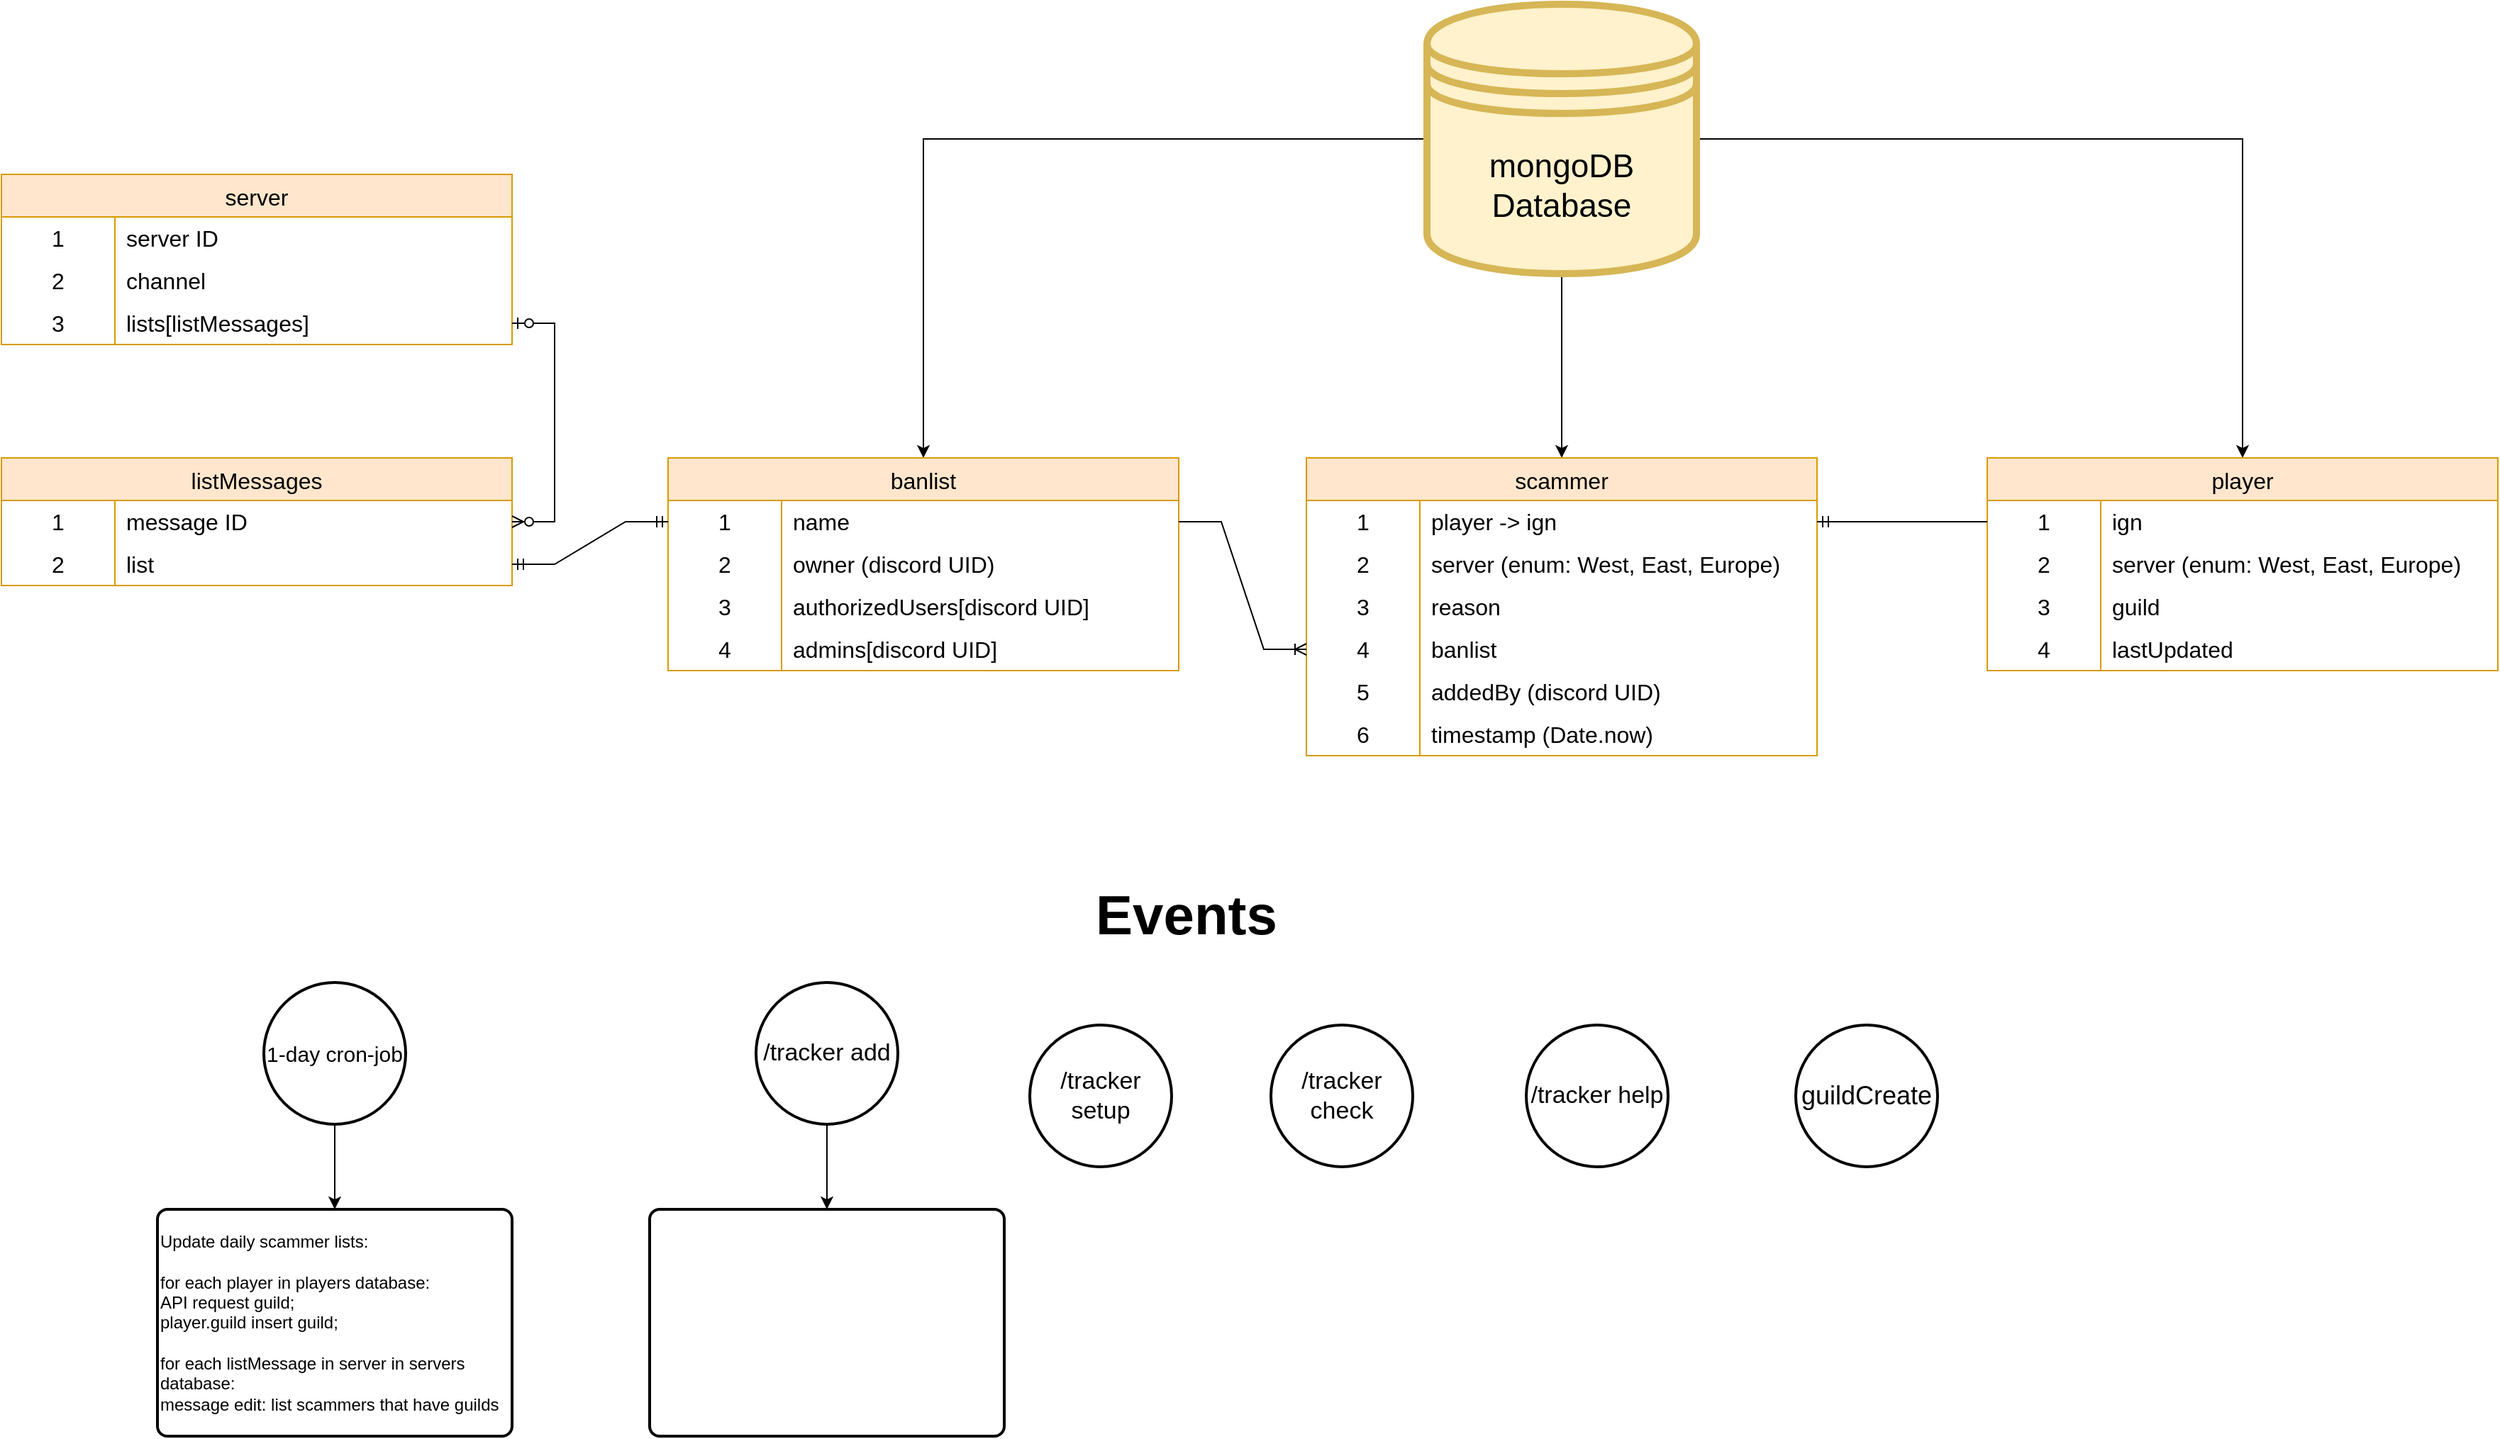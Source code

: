 <mxfile version="24.7.17">
  <diagram name="Seite-1" id="NOvpom1u0hMTY5l3HxLv">
    <mxGraphModel dx="3154" dy="2056" grid="1" gridSize="10" guides="1" tooltips="1" connect="1" arrows="1" fold="1" page="1" pageScale="1" pageWidth="827" pageHeight="1169" math="0" shadow="0">
      <root>
        <mxCell id="0" />
        <mxCell id="1" parent="0" />
        <mxCell id="m5l0-rJSO9g28-vv7e-U-66" style="edgeStyle=orthogonalEdgeStyle;rounded=0;orthogonalLoop=1;jettySize=auto;html=1;" edge="1" parent="1" source="m5l0-rJSO9g28-vv7e-U-1" target="m5l0-rJSO9g28-vv7e-U-2">
          <mxGeometry relative="1" as="geometry" />
        </mxCell>
        <mxCell id="m5l0-rJSO9g28-vv7e-U-67" style="edgeStyle=orthogonalEdgeStyle;rounded=0;orthogonalLoop=1;jettySize=auto;html=1;" edge="1" parent="1" source="m5l0-rJSO9g28-vv7e-U-1" target="m5l0-rJSO9g28-vv7e-U-50">
          <mxGeometry relative="1" as="geometry" />
        </mxCell>
        <mxCell id="m5l0-rJSO9g28-vv7e-U-68" style="edgeStyle=orthogonalEdgeStyle;rounded=0;orthogonalLoop=1;jettySize=auto;html=1;" edge="1" parent="1" source="m5l0-rJSO9g28-vv7e-U-1" target="m5l0-rJSO9g28-vv7e-U-28">
          <mxGeometry relative="1" as="geometry" />
        </mxCell>
        <mxCell id="m5l0-rJSO9g28-vv7e-U-1" value="&lt;font style=&quot;font-size: 23px;&quot;&gt;mongoDB&lt;br&gt;Database&lt;/font&gt;" style="shape=datastore;whiteSpace=wrap;html=1;fillColor=#fff2cc;strokeColor=#d6b656;strokeWidth=5;" vertex="1" parent="1">
          <mxGeometry x="135" y="-150" width="190" height="190" as="geometry" />
        </mxCell>
        <mxCell id="m5l0-rJSO9g28-vv7e-U-2" value="scammer" style="shape=table;startSize=30;container=1;collapsible=0;childLayout=tableLayout;fixedRows=1;rowLines=0;fontStyle=0;strokeColor=#d79b00;fontSize=16;fillColor=#ffe6cc;" vertex="1" parent="1">
          <mxGeometry x="50" y="170" width="360" height="210" as="geometry" />
        </mxCell>
        <mxCell id="m5l0-rJSO9g28-vv7e-U-3" value="" style="shape=tableRow;horizontal=0;startSize=0;swimlaneHead=0;swimlaneBody=0;top=0;left=0;bottom=0;right=0;collapsible=0;dropTarget=0;fillColor=none;points=[[0,0.5],[1,0.5]];portConstraint=eastwest;strokeColor=inherit;fontSize=16;" vertex="1" parent="m5l0-rJSO9g28-vv7e-U-2">
          <mxGeometry y="30" width="360" height="30" as="geometry" />
        </mxCell>
        <mxCell id="m5l0-rJSO9g28-vv7e-U-4" value="1" style="shape=partialRectangle;html=1;whiteSpace=wrap;connectable=0;fillColor=none;top=0;left=0;bottom=0;right=0;overflow=hidden;pointerEvents=1;strokeColor=inherit;fontSize=16;" vertex="1" parent="m5l0-rJSO9g28-vv7e-U-3">
          <mxGeometry width="80" height="30" as="geometry">
            <mxRectangle width="80" height="30" as="alternateBounds" />
          </mxGeometry>
        </mxCell>
        <mxCell id="m5l0-rJSO9g28-vv7e-U-5" value="player -&amp;gt; ign" style="shape=partialRectangle;html=1;whiteSpace=wrap;connectable=0;fillColor=none;top=0;left=0;bottom=0;right=0;align=left;spacingLeft=6;overflow=hidden;strokeColor=inherit;fontSize=16;" vertex="1" parent="m5l0-rJSO9g28-vv7e-U-3">
          <mxGeometry x="80" width="280" height="30" as="geometry">
            <mxRectangle width="280" height="30" as="alternateBounds" />
          </mxGeometry>
        </mxCell>
        <mxCell id="m5l0-rJSO9g28-vv7e-U-6" value="" style="shape=tableRow;horizontal=0;startSize=0;swimlaneHead=0;swimlaneBody=0;top=0;left=0;bottom=0;right=0;collapsible=0;dropTarget=0;fillColor=none;points=[[0,0.5],[1,0.5]];portConstraint=eastwest;strokeColor=inherit;fontSize=16;" vertex="1" parent="m5l0-rJSO9g28-vv7e-U-2">
          <mxGeometry y="60" width="360" height="30" as="geometry" />
        </mxCell>
        <mxCell id="m5l0-rJSO9g28-vv7e-U-7" value="2" style="shape=partialRectangle;html=1;whiteSpace=wrap;connectable=0;fillColor=none;top=0;left=0;bottom=0;right=0;overflow=hidden;strokeColor=inherit;fontSize=16;" vertex="1" parent="m5l0-rJSO9g28-vv7e-U-6">
          <mxGeometry width="80" height="30" as="geometry">
            <mxRectangle width="80" height="30" as="alternateBounds" />
          </mxGeometry>
        </mxCell>
        <mxCell id="m5l0-rJSO9g28-vv7e-U-8" value="server (enum: West, East, Europe)" style="shape=partialRectangle;html=1;whiteSpace=wrap;connectable=0;fillColor=none;top=0;left=0;bottom=0;right=0;align=left;spacingLeft=6;overflow=hidden;strokeColor=inherit;fontSize=16;" vertex="1" parent="m5l0-rJSO9g28-vv7e-U-6">
          <mxGeometry x="80" width="280" height="30" as="geometry">
            <mxRectangle width="280" height="30" as="alternateBounds" />
          </mxGeometry>
        </mxCell>
        <mxCell id="m5l0-rJSO9g28-vv7e-U-9" value="" style="shape=tableRow;horizontal=0;startSize=0;swimlaneHead=0;swimlaneBody=0;top=0;left=0;bottom=0;right=0;collapsible=0;dropTarget=0;fillColor=none;points=[[0,0.5],[1,0.5]];portConstraint=eastwest;strokeColor=inherit;fontSize=16;" vertex="1" parent="m5l0-rJSO9g28-vv7e-U-2">
          <mxGeometry y="90" width="360" height="30" as="geometry" />
        </mxCell>
        <mxCell id="m5l0-rJSO9g28-vv7e-U-10" value="3" style="shape=partialRectangle;html=1;whiteSpace=wrap;connectable=0;fillColor=none;top=0;left=0;bottom=0;right=0;overflow=hidden;strokeColor=inherit;fontSize=16;" vertex="1" parent="m5l0-rJSO9g28-vv7e-U-9">
          <mxGeometry width="80" height="30" as="geometry">
            <mxRectangle width="80" height="30" as="alternateBounds" />
          </mxGeometry>
        </mxCell>
        <mxCell id="m5l0-rJSO9g28-vv7e-U-11" value="reason" style="shape=partialRectangle;html=1;whiteSpace=wrap;connectable=0;fillColor=none;top=0;left=0;bottom=0;right=0;align=left;spacingLeft=6;overflow=hidden;strokeColor=inherit;fontSize=16;" vertex="1" parent="m5l0-rJSO9g28-vv7e-U-9">
          <mxGeometry x="80" width="280" height="30" as="geometry">
            <mxRectangle width="280" height="30" as="alternateBounds" />
          </mxGeometry>
        </mxCell>
        <mxCell id="m5l0-rJSO9g28-vv7e-U-13" value="" style="shape=tableRow;horizontal=0;startSize=0;swimlaneHead=0;swimlaneBody=0;top=0;left=0;bottom=0;right=0;collapsible=0;dropTarget=0;fillColor=none;points=[[0,0.5],[1,0.5]];portConstraint=eastwest;strokeColor=inherit;fontSize=16;" vertex="1" parent="m5l0-rJSO9g28-vv7e-U-2">
          <mxGeometry y="120" width="360" height="30" as="geometry" />
        </mxCell>
        <mxCell id="m5l0-rJSO9g28-vv7e-U-14" value="4" style="shape=partialRectangle;html=1;whiteSpace=wrap;connectable=0;fillColor=none;top=0;left=0;bottom=0;right=0;overflow=hidden;strokeColor=inherit;fontSize=16;" vertex="1" parent="m5l0-rJSO9g28-vv7e-U-13">
          <mxGeometry width="80" height="30" as="geometry">
            <mxRectangle width="80" height="30" as="alternateBounds" />
          </mxGeometry>
        </mxCell>
        <mxCell id="m5l0-rJSO9g28-vv7e-U-15" value="banlist" style="shape=partialRectangle;html=1;whiteSpace=wrap;connectable=0;fillColor=none;top=0;left=0;bottom=0;right=0;align=left;spacingLeft=6;overflow=hidden;strokeColor=inherit;fontSize=16;" vertex="1" parent="m5l0-rJSO9g28-vv7e-U-13">
          <mxGeometry x="80" width="280" height="30" as="geometry">
            <mxRectangle width="280" height="30" as="alternateBounds" />
          </mxGeometry>
        </mxCell>
        <mxCell id="m5l0-rJSO9g28-vv7e-U-16" value="" style="shape=tableRow;horizontal=0;startSize=0;swimlaneHead=0;swimlaneBody=0;top=0;left=0;bottom=0;right=0;collapsible=0;dropTarget=0;fillColor=none;points=[[0,0.5],[1,0.5]];portConstraint=eastwest;strokeColor=inherit;fontSize=16;" vertex="1" parent="m5l0-rJSO9g28-vv7e-U-2">
          <mxGeometry y="150" width="360" height="30" as="geometry" />
        </mxCell>
        <mxCell id="m5l0-rJSO9g28-vv7e-U-17" value="5" style="shape=partialRectangle;html=1;whiteSpace=wrap;connectable=0;fillColor=none;top=0;left=0;bottom=0;right=0;overflow=hidden;strokeColor=inherit;fontSize=16;" vertex="1" parent="m5l0-rJSO9g28-vv7e-U-16">
          <mxGeometry width="80" height="30" as="geometry">
            <mxRectangle width="80" height="30" as="alternateBounds" />
          </mxGeometry>
        </mxCell>
        <mxCell id="m5l0-rJSO9g28-vv7e-U-18" value="addedBy (discord UID)" style="shape=partialRectangle;html=1;whiteSpace=wrap;connectable=0;fillColor=none;top=0;left=0;bottom=0;right=0;align=left;spacingLeft=6;overflow=hidden;strokeColor=inherit;fontSize=16;" vertex="1" parent="m5l0-rJSO9g28-vv7e-U-16">
          <mxGeometry x="80" width="280" height="30" as="geometry">
            <mxRectangle width="280" height="30" as="alternateBounds" />
          </mxGeometry>
        </mxCell>
        <mxCell id="m5l0-rJSO9g28-vv7e-U-19" value="" style="shape=tableRow;horizontal=0;startSize=0;swimlaneHead=0;swimlaneBody=0;top=0;left=0;bottom=0;right=0;collapsible=0;dropTarget=0;fillColor=none;points=[[0,0.5],[1,0.5]];portConstraint=eastwest;strokeColor=inherit;fontSize=16;" vertex="1" parent="m5l0-rJSO9g28-vv7e-U-2">
          <mxGeometry y="180" width="360" height="30" as="geometry" />
        </mxCell>
        <mxCell id="m5l0-rJSO9g28-vv7e-U-20" value="6" style="shape=partialRectangle;html=1;whiteSpace=wrap;connectable=0;fillColor=none;top=0;left=0;bottom=0;right=0;overflow=hidden;strokeColor=inherit;fontSize=16;" vertex="1" parent="m5l0-rJSO9g28-vv7e-U-19">
          <mxGeometry width="80" height="30" as="geometry">
            <mxRectangle width="80" height="30" as="alternateBounds" />
          </mxGeometry>
        </mxCell>
        <mxCell id="m5l0-rJSO9g28-vv7e-U-21" value="timestamp (Date.now)" style="shape=partialRectangle;html=1;whiteSpace=wrap;connectable=0;fillColor=none;top=0;left=0;bottom=0;right=0;align=left;spacingLeft=6;overflow=hidden;strokeColor=inherit;fontSize=16;" vertex="1" parent="m5l0-rJSO9g28-vv7e-U-19">
          <mxGeometry x="80" width="280" height="30" as="geometry">
            <mxRectangle width="280" height="30" as="alternateBounds" />
          </mxGeometry>
        </mxCell>
        <mxCell id="m5l0-rJSO9g28-vv7e-U-28" value="player" style="shape=table;startSize=30;container=1;collapsible=0;childLayout=tableLayout;fixedRows=1;rowLines=0;fontStyle=0;strokeColor=#d79b00;fontSize=16;fillColor=#ffe6cc;" vertex="1" parent="1">
          <mxGeometry x="530" y="170" width="360" height="150" as="geometry" />
        </mxCell>
        <mxCell id="m5l0-rJSO9g28-vv7e-U-29" value="" style="shape=tableRow;horizontal=0;startSize=0;swimlaneHead=0;swimlaneBody=0;top=0;left=0;bottom=0;right=0;collapsible=0;dropTarget=0;fillColor=none;points=[[0,0.5],[1,0.5]];portConstraint=eastwest;strokeColor=inherit;fontSize=16;" vertex="1" parent="m5l0-rJSO9g28-vv7e-U-28">
          <mxGeometry y="30" width="360" height="30" as="geometry" />
        </mxCell>
        <mxCell id="m5l0-rJSO9g28-vv7e-U-30" value="1" style="shape=partialRectangle;html=1;whiteSpace=wrap;connectable=0;fillColor=none;top=0;left=0;bottom=0;right=0;overflow=hidden;pointerEvents=1;strokeColor=inherit;fontSize=16;" vertex="1" parent="m5l0-rJSO9g28-vv7e-U-29">
          <mxGeometry width="80" height="30" as="geometry">
            <mxRectangle width="80" height="30" as="alternateBounds" />
          </mxGeometry>
        </mxCell>
        <mxCell id="m5l0-rJSO9g28-vv7e-U-31" value="ign" style="shape=partialRectangle;html=1;whiteSpace=wrap;connectable=0;fillColor=none;top=0;left=0;bottom=0;right=0;align=left;spacingLeft=6;overflow=hidden;strokeColor=inherit;fontSize=16;" vertex="1" parent="m5l0-rJSO9g28-vv7e-U-29">
          <mxGeometry x="80" width="280" height="30" as="geometry">
            <mxRectangle width="280" height="30" as="alternateBounds" />
          </mxGeometry>
        </mxCell>
        <mxCell id="m5l0-rJSO9g28-vv7e-U-32" value="" style="shape=tableRow;horizontal=0;startSize=0;swimlaneHead=0;swimlaneBody=0;top=0;left=0;bottom=0;right=0;collapsible=0;dropTarget=0;fillColor=none;points=[[0,0.5],[1,0.5]];portConstraint=eastwest;strokeColor=inherit;fontSize=16;" vertex="1" parent="m5l0-rJSO9g28-vv7e-U-28">
          <mxGeometry y="60" width="360" height="30" as="geometry" />
        </mxCell>
        <mxCell id="m5l0-rJSO9g28-vv7e-U-33" value="2" style="shape=partialRectangle;html=1;whiteSpace=wrap;connectable=0;fillColor=none;top=0;left=0;bottom=0;right=0;overflow=hidden;strokeColor=inherit;fontSize=16;" vertex="1" parent="m5l0-rJSO9g28-vv7e-U-32">
          <mxGeometry width="80" height="30" as="geometry">
            <mxRectangle width="80" height="30" as="alternateBounds" />
          </mxGeometry>
        </mxCell>
        <mxCell id="m5l0-rJSO9g28-vv7e-U-34" value="server (enum: West, East, Europe)" style="shape=partialRectangle;html=1;whiteSpace=wrap;connectable=0;fillColor=none;top=0;left=0;bottom=0;right=0;align=left;spacingLeft=6;overflow=hidden;strokeColor=inherit;fontSize=16;" vertex="1" parent="m5l0-rJSO9g28-vv7e-U-32">
          <mxGeometry x="80" width="280" height="30" as="geometry">
            <mxRectangle width="280" height="30" as="alternateBounds" />
          </mxGeometry>
        </mxCell>
        <mxCell id="m5l0-rJSO9g28-vv7e-U-35" value="" style="shape=tableRow;horizontal=0;startSize=0;swimlaneHead=0;swimlaneBody=0;top=0;left=0;bottom=0;right=0;collapsible=0;dropTarget=0;fillColor=none;points=[[0,0.5],[1,0.5]];portConstraint=eastwest;strokeColor=inherit;fontSize=16;" vertex="1" parent="m5l0-rJSO9g28-vv7e-U-28">
          <mxGeometry y="90" width="360" height="30" as="geometry" />
        </mxCell>
        <mxCell id="m5l0-rJSO9g28-vv7e-U-36" value="3" style="shape=partialRectangle;html=1;whiteSpace=wrap;connectable=0;fillColor=none;top=0;left=0;bottom=0;right=0;overflow=hidden;strokeColor=inherit;fontSize=16;" vertex="1" parent="m5l0-rJSO9g28-vv7e-U-35">
          <mxGeometry width="80" height="30" as="geometry">
            <mxRectangle width="80" height="30" as="alternateBounds" />
          </mxGeometry>
        </mxCell>
        <mxCell id="m5l0-rJSO9g28-vv7e-U-37" value="guild" style="shape=partialRectangle;html=1;whiteSpace=wrap;connectable=0;fillColor=none;top=0;left=0;bottom=0;right=0;align=left;spacingLeft=6;overflow=hidden;strokeColor=inherit;fontSize=16;" vertex="1" parent="m5l0-rJSO9g28-vv7e-U-35">
          <mxGeometry x="80" width="280" height="30" as="geometry">
            <mxRectangle width="280" height="30" as="alternateBounds" />
          </mxGeometry>
        </mxCell>
        <mxCell id="m5l0-rJSO9g28-vv7e-U-47" value="" style="shape=tableRow;horizontal=0;startSize=0;swimlaneHead=0;swimlaneBody=0;top=0;left=0;bottom=0;right=0;collapsible=0;dropTarget=0;fillColor=none;points=[[0,0.5],[1,0.5]];portConstraint=eastwest;strokeColor=inherit;fontSize=16;" vertex="1" parent="m5l0-rJSO9g28-vv7e-U-28">
          <mxGeometry y="120" width="360" height="30" as="geometry" />
        </mxCell>
        <mxCell id="m5l0-rJSO9g28-vv7e-U-48" value="4" style="shape=partialRectangle;html=1;whiteSpace=wrap;connectable=0;fillColor=none;top=0;left=0;bottom=0;right=0;overflow=hidden;strokeColor=inherit;fontSize=16;" vertex="1" parent="m5l0-rJSO9g28-vv7e-U-47">
          <mxGeometry width="80" height="30" as="geometry">
            <mxRectangle width="80" height="30" as="alternateBounds" />
          </mxGeometry>
        </mxCell>
        <mxCell id="m5l0-rJSO9g28-vv7e-U-49" value="lastUpdated" style="shape=partialRectangle;html=1;whiteSpace=wrap;connectable=0;fillColor=none;top=0;left=0;bottom=0;right=0;align=left;spacingLeft=6;overflow=hidden;strokeColor=inherit;fontSize=16;" vertex="1" parent="m5l0-rJSO9g28-vv7e-U-47">
          <mxGeometry x="80" width="280" height="30" as="geometry">
            <mxRectangle width="280" height="30" as="alternateBounds" />
          </mxGeometry>
        </mxCell>
        <mxCell id="m5l0-rJSO9g28-vv7e-U-50" value="banlist" style="shape=table;startSize=30;container=1;collapsible=0;childLayout=tableLayout;fixedRows=1;rowLines=0;fontStyle=0;strokeColor=#d79b00;fontSize=16;fillColor=#ffe6cc;" vertex="1" parent="1">
          <mxGeometry x="-400" y="170" width="360" height="150" as="geometry" />
        </mxCell>
        <mxCell id="m5l0-rJSO9g28-vv7e-U-51" value="" style="shape=tableRow;horizontal=0;startSize=0;swimlaneHead=0;swimlaneBody=0;top=0;left=0;bottom=0;right=0;collapsible=0;dropTarget=0;fillColor=none;points=[[0,0.5],[1,0.5]];portConstraint=eastwest;strokeColor=inherit;fontSize=16;" vertex="1" parent="m5l0-rJSO9g28-vv7e-U-50">
          <mxGeometry y="30" width="360" height="30" as="geometry" />
        </mxCell>
        <mxCell id="m5l0-rJSO9g28-vv7e-U-52" value="1" style="shape=partialRectangle;html=1;whiteSpace=wrap;connectable=0;fillColor=none;top=0;left=0;bottom=0;right=0;overflow=hidden;pointerEvents=1;strokeColor=inherit;fontSize=16;" vertex="1" parent="m5l0-rJSO9g28-vv7e-U-51">
          <mxGeometry width="80" height="30" as="geometry">
            <mxRectangle width="80" height="30" as="alternateBounds" />
          </mxGeometry>
        </mxCell>
        <mxCell id="m5l0-rJSO9g28-vv7e-U-53" value="name" style="shape=partialRectangle;html=1;whiteSpace=wrap;connectable=0;fillColor=none;top=0;left=0;bottom=0;right=0;align=left;spacingLeft=6;overflow=hidden;strokeColor=inherit;fontSize=16;" vertex="1" parent="m5l0-rJSO9g28-vv7e-U-51">
          <mxGeometry x="80" width="280" height="30" as="geometry">
            <mxRectangle width="280" height="30" as="alternateBounds" />
          </mxGeometry>
        </mxCell>
        <mxCell id="m5l0-rJSO9g28-vv7e-U-54" value="" style="shape=tableRow;horizontal=0;startSize=0;swimlaneHead=0;swimlaneBody=0;top=0;left=0;bottom=0;right=0;collapsible=0;dropTarget=0;fillColor=none;points=[[0,0.5],[1,0.5]];portConstraint=eastwest;strokeColor=inherit;fontSize=16;" vertex="1" parent="m5l0-rJSO9g28-vv7e-U-50">
          <mxGeometry y="60" width="360" height="30" as="geometry" />
        </mxCell>
        <mxCell id="m5l0-rJSO9g28-vv7e-U-55" value="2" style="shape=partialRectangle;html=1;whiteSpace=wrap;connectable=0;fillColor=none;top=0;left=0;bottom=0;right=0;overflow=hidden;strokeColor=inherit;fontSize=16;" vertex="1" parent="m5l0-rJSO9g28-vv7e-U-54">
          <mxGeometry width="80" height="30" as="geometry">
            <mxRectangle width="80" height="30" as="alternateBounds" />
          </mxGeometry>
        </mxCell>
        <mxCell id="m5l0-rJSO9g28-vv7e-U-56" value="owner (discord UID)" style="shape=partialRectangle;html=1;whiteSpace=wrap;connectable=0;fillColor=none;top=0;left=0;bottom=0;right=0;align=left;spacingLeft=6;overflow=hidden;strokeColor=inherit;fontSize=16;" vertex="1" parent="m5l0-rJSO9g28-vv7e-U-54">
          <mxGeometry x="80" width="280" height="30" as="geometry">
            <mxRectangle width="280" height="30" as="alternateBounds" />
          </mxGeometry>
        </mxCell>
        <mxCell id="m5l0-rJSO9g28-vv7e-U-57" value="" style="shape=tableRow;horizontal=0;startSize=0;swimlaneHead=0;swimlaneBody=0;top=0;left=0;bottom=0;right=0;collapsible=0;dropTarget=0;fillColor=none;points=[[0,0.5],[1,0.5]];portConstraint=eastwest;strokeColor=inherit;fontSize=16;" vertex="1" parent="m5l0-rJSO9g28-vv7e-U-50">
          <mxGeometry y="90" width="360" height="30" as="geometry" />
        </mxCell>
        <mxCell id="m5l0-rJSO9g28-vv7e-U-58" value="3" style="shape=partialRectangle;html=1;whiteSpace=wrap;connectable=0;fillColor=none;top=0;left=0;bottom=0;right=0;overflow=hidden;strokeColor=inherit;fontSize=16;" vertex="1" parent="m5l0-rJSO9g28-vv7e-U-57">
          <mxGeometry width="80" height="30" as="geometry">
            <mxRectangle width="80" height="30" as="alternateBounds" />
          </mxGeometry>
        </mxCell>
        <mxCell id="m5l0-rJSO9g28-vv7e-U-59" value="authorizedUsers[discord UID]" style="shape=partialRectangle;html=1;whiteSpace=wrap;connectable=0;fillColor=none;top=0;left=0;bottom=0;right=0;align=left;spacingLeft=6;overflow=hidden;strokeColor=inherit;fontSize=16;" vertex="1" parent="m5l0-rJSO9g28-vv7e-U-57">
          <mxGeometry x="80" width="280" height="30" as="geometry">
            <mxRectangle width="280" height="30" as="alternateBounds" />
          </mxGeometry>
        </mxCell>
        <mxCell id="m5l0-rJSO9g28-vv7e-U-69" value="" style="shape=tableRow;horizontal=0;startSize=0;swimlaneHead=0;swimlaneBody=0;top=0;left=0;bottom=0;right=0;collapsible=0;dropTarget=0;fillColor=none;points=[[0,0.5],[1,0.5]];portConstraint=eastwest;strokeColor=inherit;fontSize=16;" vertex="1" parent="m5l0-rJSO9g28-vv7e-U-50">
          <mxGeometry y="120" width="360" height="30" as="geometry" />
        </mxCell>
        <mxCell id="m5l0-rJSO9g28-vv7e-U-70" value="4" style="shape=partialRectangle;html=1;whiteSpace=wrap;connectable=0;fillColor=none;top=0;left=0;bottom=0;right=0;overflow=hidden;strokeColor=inherit;fontSize=16;" vertex="1" parent="m5l0-rJSO9g28-vv7e-U-69">
          <mxGeometry width="80" height="30" as="geometry">
            <mxRectangle width="80" height="30" as="alternateBounds" />
          </mxGeometry>
        </mxCell>
        <mxCell id="m5l0-rJSO9g28-vv7e-U-71" value="admins[discord UID]" style="shape=partialRectangle;html=1;whiteSpace=wrap;connectable=0;fillColor=none;top=0;left=0;bottom=0;right=0;align=left;spacingLeft=6;overflow=hidden;strokeColor=inherit;fontSize=16;" vertex="1" parent="m5l0-rJSO9g28-vv7e-U-69">
          <mxGeometry x="80" width="280" height="30" as="geometry">
            <mxRectangle width="280" height="30" as="alternateBounds" />
          </mxGeometry>
        </mxCell>
        <mxCell id="m5l0-rJSO9g28-vv7e-U-74" value="" style="edgeStyle=entityRelationEdgeStyle;fontSize=12;html=1;endArrow=ERoneToMany;rounded=0;" edge="1" parent="1" source="m5l0-rJSO9g28-vv7e-U-51" target="m5l0-rJSO9g28-vv7e-U-13">
          <mxGeometry width="100" height="100" relative="1" as="geometry">
            <mxPoint x="-20" y="260" as="sourcePoint" />
            <mxPoint x="80" y="160" as="targetPoint" />
          </mxGeometry>
        </mxCell>
        <mxCell id="m5l0-rJSO9g28-vv7e-U-75" value="" style="edgeStyle=entityRelationEdgeStyle;fontSize=12;html=1;endArrow=ERmandOne;rounded=0;" edge="1" parent="1" source="m5l0-rJSO9g28-vv7e-U-29" target="m5l0-rJSO9g28-vv7e-U-3">
          <mxGeometry width="100" height="100" relative="1" as="geometry">
            <mxPoint x="420" y="360" as="sourcePoint" />
            <mxPoint x="520" y="260" as="targetPoint" />
          </mxGeometry>
        </mxCell>
        <mxCell id="m5l0-rJSO9g28-vv7e-U-80" style="edgeStyle=orthogonalEdgeStyle;rounded=0;orthogonalLoop=1;jettySize=auto;html=1;" edge="1" parent="1" source="m5l0-rJSO9g28-vv7e-U-76" target="m5l0-rJSO9g28-vv7e-U-79">
          <mxGeometry relative="1" as="geometry">
            <mxPoint x="-520" y="700" as="targetPoint" />
          </mxGeometry>
        </mxCell>
        <mxCell id="m5l0-rJSO9g28-vv7e-U-76" value="&lt;font style=&quot;font-size: 15px;&quot;&gt;1-day cron-job&lt;/font&gt;" style="strokeWidth=2;html=1;shape=mxgraph.flowchart.start_2;whiteSpace=wrap;" vertex="1" parent="1">
          <mxGeometry x="-685" y="540" width="100" height="100" as="geometry" />
        </mxCell>
        <mxCell id="m5l0-rJSO9g28-vv7e-U-111" style="edgeStyle=orthogonalEdgeStyle;rounded=0;orthogonalLoop=1;jettySize=auto;html=1;" edge="1" parent="1" source="m5l0-rJSO9g28-vv7e-U-77" target="m5l0-rJSO9g28-vv7e-U-110">
          <mxGeometry relative="1" as="geometry" />
        </mxCell>
        <mxCell id="m5l0-rJSO9g28-vv7e-U-77" value="&lt;font style=&quot;font-size: 17px;&quot;&gt;/tracker add&lt;/font&gt;" style="strokeWidth=2;html=1;shape=mxgraph.flowchart.start_2;whiteSpace=wrap;" vertex="1" parent="1">
          <mxGeometry x="-338" y="540" width="100" height="100" as="geometry" />
        </mxCell>
        <mxCell id="m5l0-rJSO9g28-vv7e-U-78" value="&lt;font style=&quot;font-size: 17px;&quot;&gt;/tracker setup&lt;/font&gt;" style="strokeWidth=2;html=1;shape=mxgraph.flowchart.start_2;whiteSpace=wrap;" vertex="1" parent="1">
          <mxGeometry x="-145" y="570" width="100" height="100" as="geometry" />
        </mxCell>
        <mxCell id="m5l0-rJSO9g28-vv7e-U-79" value="&lt;br&gt;Update daily scammer lists:&lt;br&gt;&lt;br&gt;for each player in players database:&lt;br&gt;API request guild;&lt;br&gt;player.guild insert guild;&lt;br&gt;&lt;br&gt;for each listMessage in server in servers database:&amp;nbsp;&lt;br&gt;message edit: list scammers that have guilds&lt;div&gt;&lt;br&gt;&lt;/div&gt;" style="rounded=1;whiteSpace=wrap;html=1;absoluteArcSize=1;arcSize=14;strokeWidth=2;align=left;" vertex="1" parent="1">
          <mxGeometry x="-760" y="700" width="250" height="160" as="geometry" />
        </mxCell>
        <mxCell id="m5l0-rJSO9g28-vv7e-U-81" value="server" style="shape=table;startSize=30;container=1;collapsible=0;childLayout=tableLayout;fixedRows=1;rowLines=0;fontStyle=0;strokeColor=#d79b00;fontSize=16;fillColor=#ffe6cc;" vertex="1" parent="1">
          <mxGeometry x="-870" y="-30" width="360" height="120" as="geometry" />
        </mxCell>
        <mxCell id="m5l0-rJSO9g28-vv7e-U-82" value="" style="shape=tableRow;horizontal=0;startSize=0;swimlaneHead=0;swimlaneBody=0;top=0;left=0;bottom=0;right=0;collapsible=0;dropTarget=0;fillColor=none;points=[[0,0.5],[1,0.5]];portConstraint=eastwest;strokeColor=inherit;fontSize=16;" vertex="1" parent="m5l0-rJSO9g28-vv7e-U-81">
          <mxGeometry y="30" width="360" height="30" as="geometry" />
        </mxCell>
        <mxCell id="m5l0-rJSO9g28-vv7e-U-83" value="1" style="shape=partialRectangle;html=1;whiteSpace=wrap;connectable=0;fillColor=none;top=0;left=0;bottom=0;right=0;overflow=hidden;pointerEvents=1;strokeColor=inherit;fontSize=16;" vertex="1" parent="m5l0-rJSO9g28-vv7e-U-82">
          <mxGeometry width="80" height="30" as="geometry">
            <mxRectangle width="80" height="30" as="alternateBounds" />
          </mxGeometry>
        </mxCell>
        <mxCell id="m5l0-rJSO9g28-vv7e-U-84" value="server ID" style="shape=partialRectangle;html=1;whiteSpace=wrap;connectable=0;fillColor=none;top=0;left=0;bottom=0;right=0;align=left;spacingLeft=6;overflow=hidden;strokeColor=inherit;fontSize=16;" vertex="1" parent="m5l0-rJSO9g28-vv7e-U-82">
          <mxGeometry x="80" width="280" height="30" as="geometry">
            <mxRectangle width="280" height="30" as="alternateBounds" />
          </mxGeometry>
        </mxCell>
        <mxCell id="m5l0-rJSO9g28-vv7e-U-85" value="" style="shape=tableRow;horizontal=0;startSize=0;swimlaneHead=0;swimlaneBody=0;top=0;left=0;bottom=0;right=0;collapsible=0;dropTarget=0;fillColor=none;points=[[0,0.5],[1,0.5]];portConstraint=eastwest;strokeColor=inherit;fontSize=16;" vertex="1" parent="m5l0-rJSO9g28-vv7e-U-81">
          <mxGeometry y="60" width="360" height="30" as="geometry" />
        </mxCell>
        <mxCell id="m5l0-rJSO9g28-vv7e-U-86" value="2" style="shape=partialRectangle;html=1;whiteSpace=wrap;connectable=0;fillColor=none;top=0;left=0;bottom=0;right=0;overflow=hidden;strokeColor=inherit;fontSize=16;" vertex="1" parent="m5l0-rJSO9g28-vv7e-U-85">
          <mxGeometry width="80" height="30" as="geometry">
            <mxRectangle width="80" height="30" as="alternateBounds" />
          </mxGeometry>
        </mxCell>
        <mxCell id="m5l0-rJSO9g28-vv7e-U-87" value="channel" style="shape=partialRectangle;html=1;whiteSpace=wrap;connectable=0;fillColor=none;top=0;left=0;bottom=0;right=0;align=left;spacingLeft=6;overflow=hidden;strokeColor=inherit;fontSize=16;" vertex="1" parent="m5l0-rJSO9g28-vv7e-U-85">
          <mxGeometry x="80" width="280" height="30" as="geometry">
            <mxRectangle width="280" height="30" as="alternateBounds" />
          </mxGeometry>
        </mxCell>
        <mxCell id="m5l0-rJSO9g28-vv7e-U-88" value="" style="shape=tableRow;horizontal=0;startSize=0;swimlaneHead=0;swimlaneBody=0;top=0;left=0;bottom=0;right=0;collapsible=0;dropTarget=0;fillColor=none;points=[[0,0.5],[1,0.5]];portConstraint=eastwest;strokeColor=inherit;fontSize=16;" vertex="1" parent="m5l0-rJSO9g28-vv7e-U-81">
          <mxGeometry y="90" width="360" height="30" as="geometry" />
        </mxCell>
        <mxCell id="m5l0-rJSO9g28-vv7e-U-89" value="3" style="shape=partialRectangle;html=1;whiteSpace=wrap;connectable=0;fillColor=none;top=0;left=0;bottom=0;right=0;overflow=hidden;strokeColor=inherit;fontSize=16;" vertex="1" parent="m5l0-rJSO9g28-vv7e-U-88">
          <mxGeometry width="80" height="30" as="geometry">
            <mxRectangle width="80" height="30" as="alternateBounds" />
          </mxGeometry>
        </mxCell>
        <mxCell id="m5l0-rJSO9g28-vv7e-U-90" value="lists[listMessages]" style="shape=partialRectangle;html=1;whiteSpace=wrap;connectable=0;fillColor=none;top=0;left=0;bottom=0;right=0;align=left;spacingLeft=6;overflow=hidden;strokeColor=inherit;fontSize=16;" vertex="1" parent="m5l0-rJSO9g28-vv7e-U-88">
          <mxGeometry x="80" width="280" height="30" as="geometry">
            <mxRectangle width="280" height="30" as="alternateBounds" />
          </mxGeometry>
        </mxCell>
        <mxCell id="m5l0-rJSO9g28-vv7e-U-94" value="&lt;font style=&quot;font-size: 17px;&quot;&gt;/tracker check&lt;/font&gt;" style="strokeWidth=2;html=1;shape=mxgraph.flowchart.start_2;whiteSpace=wrap;" vertex="1" parent="1">
          <mxGeometry x="25" y="570" width="100" height="100" as="geometry" />
        </mxCell>
        <mxCell id="m5l0-rJSO9g28-vv7e-U-95" value="&lt;font style=&quot;font-size: 17px;&quot;&gt;/tracker help&lt;/font&gt;" style="strokeWidth=2;html=1;shape=mxgraph.flowchart.start_2;whiteSpace=wrap;" vertex="1" parent="1">
          <mxGeometry x="205" y="570" width="100" height="100" as="geometry" />
        </mxCell>
        <mxCell id="m5l0-rJSO9g28-vv7e-U-96" value="listMessages" style="shape=table;startSize=30;container=1;collapsible=0;childLayout=tableLayout;fixedRows=1;rowLines=0;fontStyle=0;strokeColor=#d79b00;fontSize=16;fillColor=#ffe6cc;" vertex="1" parent="1">
          <mxGeometry x="-870" y="170" width="360" height="90" as="geometry" />
        </mxCell>
        <mxCell id="m5l0-rJSO9g28-vv7e-U-97" value="" style="shape=tableRow;horizontal=0;startSize=0;swimlaneHead=0;swimlaneBody=0;top=0;left=0;bottom=0;right=0;collapsible=0;dropTarget=0;fillColor=none;points=[[0,0.5],[1,0.5]];portConstraint=eastwest;strokeColor=inherit;fontSize=16;" vertex="1" parent="m5l0-rJSO9g28-vv7e-U-96">
          <mxGeometry y="30" width="360" height="30" as="geometry" />
        </mxCell>
        <mxCell id="m5l0-rJSO9g28-vv7e-U-98" value="1" style="shape=partialRectangle;html=1;whiteSpace=wrap;connectable=0;fillColor=none;top=0;left=0;bottom=0;right=0;overflow=hidden;pointerEvents=1;strokeColor=inherit;fontSize=16;" vertex="1" parent="m5l0-rJSO9g28-vv7e-U-97">
          <mxGeometry width="80" height="30" as="geometry">
            <mxRectangle width="80" height="30" as="alternateBounds" />
          </mxGeometry>
        </mxCell>
        <mxCell id="m5l0-rJSO9g28-vv7e-U-99" value="message ID" style="shape=partialRectangle;html=1;whiteSpace=wrap;connectable=0;fillColor=none;top=0;left=0;bottom=0;right=0;align=left;spacingLeft=6;overflow=hidden;strokeColor=inherit;fontSize=16;" vertex="1" parent="m5l0-rJSO9g28-vv7e-U-97">
          <mxGeometry x="80" width="280" height="30" as="geometry">
            <mxRectangle width="280" height="30" as="alternateBounds" />
          </mxGeometry>
        </mxCell>
        <mxCell id="m5l0-rJSO9g28-vv7e-U-100" value="" style="shape=tableRow;horizontal=0;startSize=0;swimlaneHead=0;swimlaneBody=0;top=0;left=0;bottom=0;right=0;collapsible=0;dropTarget=0;fillColor=none;points=[[0,0.5],[1,0.5]];portConstraint=eastwest;strokeColor=inherit;fontSize=16;" vertex="1" parent="m5l0-rJSO9g28-vv7e-U-96">
          <mxGeometry y="60" width="360" height="30" as="geometry" />
        </mxCell>
        <mxCell id="m5l0-rJSO9g28-vv7e-U-101" value="2" style="shape=partialRectangle;html=1;whiteSpace=wrap;connectable=0;fillColor=none;top=0;left=0;bottom=0;right=0;overflow=hidden;strokeColor=inherit;fontSize=16;" vertex="1" parent="m5l0-rJSO9g28-vv7e-U-100">
          <mxGeometry width="80" height="30" as="geometry">
            <mxRectangle width="80" height="30" as="alternateBounds" />
          </mxGeometry>
        </mxCell>
        <mxCell id="m5l0-rJSO9g28-vv7e-U-102" value="list" style="shape=partialRectangle;html=1;whiteSpace=wrap;connectable=0;fillColor=none;top=0;left=0;bottom=0;right=0;align=left;spacingLeft=6;overflow=hidden;strokeColor=inherit;fontSize=16;" vertex="1" parent="m5l0-rJSO9g28-vv7e-U-100">
          <mxGeometry x="80" width="280" height="30" as="geometry">
            <mxRectangle width="280" height="30" as="alternateBounds" />
          </mxGeometry>
        </mxCell>
        <mxCell id="m5l0-rJSO9g28-vv7e-U-106" value="" style="edgeStyle=entityRelationEdgeStyle;fontSize=12;html=1;endArrow=ERzeroToMany;startArrow=ERzeroToOne;rounded=0;" edge="1" parent="1" source="m5l0-rJSO9g28-vv7e-U-88" target="m5l0-rJSO9g28-vv7e-U-96">
          <mxGeometry width="100" height="100" relative="1" as="geometry">
            <mxPoint x="-610" y="340" as="sourcePoint" />
            <mxPoint x="-510" y="240" as="targetPoint" />
          </mxGeometry>
        </mxCell>
        <mxCell id="m5l0-rJSO9g28-vv7e-U-107" value="" style="edgeStyle=entityRelationEdgeStyle;fontSize=12;html=1;endArrow=ERmandOne;startArrow=ERmandOne;rounded=0;" edge="1" parent="1" source="m5l0-rJSO9g28-vv7e-U-100" target="m5l0-rJSO9g28-vv7e-U-51">
          <mxGeometry width="100" height="100" relative="1" as="geometry">
            <mxPoint x="-500" y="470" as="sourcePoint" />
            <mxPoint x="-400" y="370" as="targetPoint" />
          </mxGeometry>
        </mxCell>
        <mxCell id="m5l0-rJSO9g28-vv7e-U-108" value="&lt;font style=&quot;font-size: 18px;&quot;&gt;guildCreate&lt;/font&gt;" style="strokeWidth=2;html=1;shape=mxgraph.flowchart.start_2;whiteSpace=wrap;" vertex="1" parent="1">
          <mxGeometry x="395" y="570" width="100" height="100" as="geometry" />
        </mxCell>
        <mxCell id="m5l0-rJSO9g28-vv7e-U-109" value="&lt;font style=&quot;font-size: 39px;&quot;&gt;Events&lt;/font&gt;" style="text;align=center;fontStyle=1;verticalAlign=middle;spacingLeft=3;spacingRight=3;strokeColor=none;rotatable=0;points=[[0,0.5],[1,0.5]];portConstraint=eastwest;html=1;" vertex="1" parent="1">
          <mxGeometry x="-75" y="480" width="80" height="26" as="geometry" />
        </mxCell>
        <mxCell id="m5l0-rJSO9g28-vv7e-U-110" value="&lt;div&gt;&lt;br&gt;&lt;/div&gt;" style="rounded=1;whiteSpace=wrap;html=1;absoluteArcSize=1;arcSize=14;strokeWidth=2;align=left;" vertex="1" parent="1">
          <mxGeometry x="-413" y="700" width="250" height="160" as="geometry" />
        </mxCell>
      </root>
    </mxGraphModel>
  </diagram>
</mxfile>
